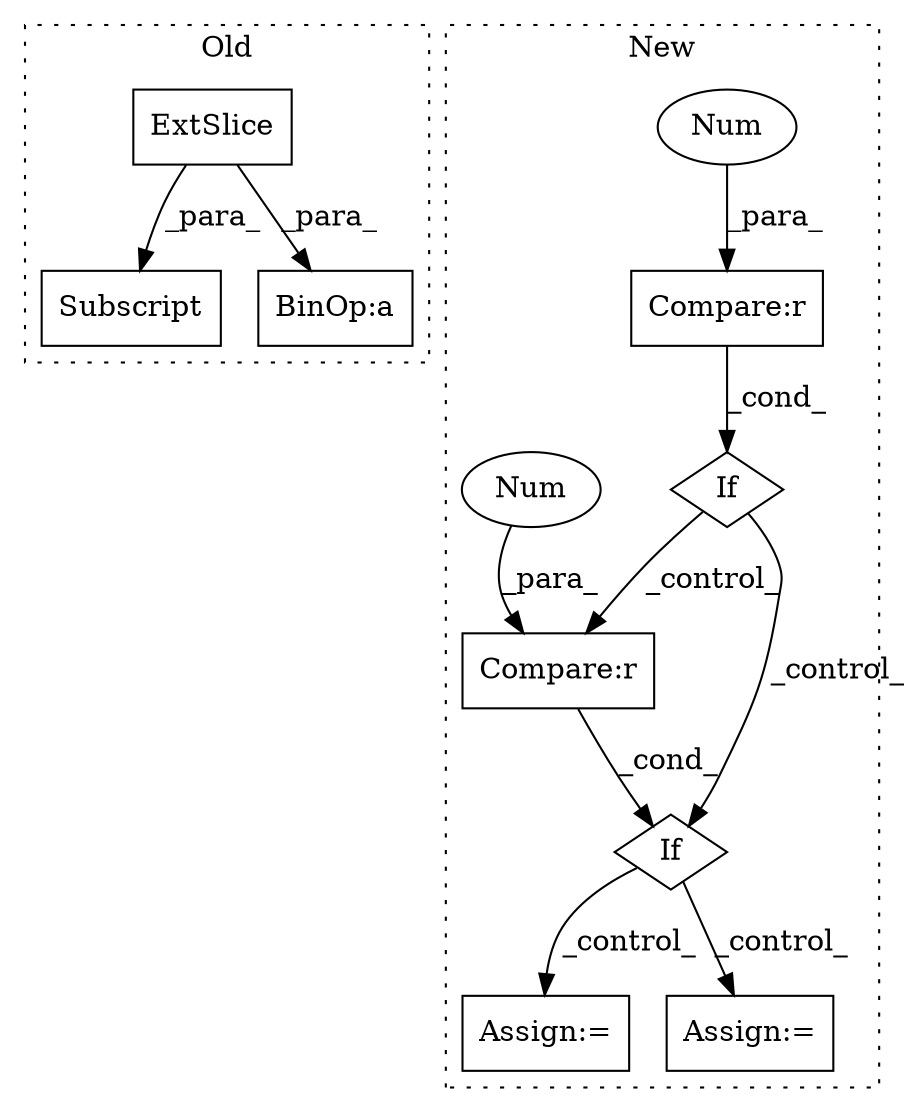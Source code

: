 digraph G {
subgraph cluster0 {
1 [label="ExtSlice" a="85" s="6980" l="2" shape="box"];
3 [label="Subscript" a="63" s="6980,0" l="8,0" shape="box"];
11 [label="BinOp:a" a="82" s="6995" l="1" shape="box"];
label = "Old";
style="dotted";
}
subgraph cluster1 {
2 [label="If" a="96" s="6847" l="3" shape="diamond"];
4 [label="Assign:=" a="68" s="8886" l="3" shape="box"];
5 [label="Compare:r" a="40" s="6850" l="18" shape="box"];
6 [label="Assign:=" a="68" s="8537" l="5" shape="box"];
7 [label="Num" a="76" s="6867" l="1" shape="ellipse"];
8 [label="If" a="96" s="7825" l="0" shape="diamond"];
9 [label="Compare:r" a="40" s="7825" l="18" shape="box"];
10 [label="Num" a="76" s="7842" l="1" shape="ellipse"];
label = "New";
style="dotted";
}
1 -> 11 [label="_para_"];
1 -> 3 [label="_para_"];
2 -> 8 [label="_control_"];
2 -> 9 [label="_control_"];
5 -> 2 [label="_cond_"];
7 -> 5 [label="_para_"];
8 -> 6 [label="_control_"];
8 -> 4 [label="_control_"];
9 -> 8 [label="_cond_"];
10 -> 9 [label="_para_"];
}